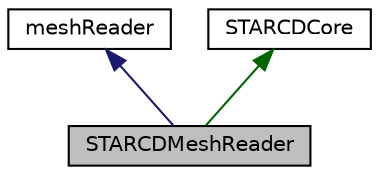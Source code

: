 digraph "STARCDMeshReader"
{
  bgcolor="transparent";
  edge [fontname="Helvetica",fontsize="10",labelfontname="Helvetica",labelfontsize="10"];
  node [fontname="Helvetica",fontsize="10",shape=record];
  Node1 [label="STARCDMeshReader",height=0.2,width=0.4,color="black", fillcolor="grey75", style="filled" fontcolor="black"];
  Node2 -> Node1 [dir="back",color="midnightblue",fontsize="10",style="solid",fontname="Helvetica"];
  Node2 [label="meshReader",height=0.2,width=0.4,color="black",URL="$classFoam_1_1meshReader.html",tooltip="This class supports creating polyMeshes with baffles. "];
  Node3 -> Node1 [dir="back",color="darkgreen",fontsize="10",style="solid",fontname="Helvetica"];
  Node3 [label="STARCDCore",height=0.2,width=0.4,color="black",URL="$classFoam_1_1fileFormats_1_1STARCDCore.html",tooltip="Core routines used when reading/writing PROSTAR vrt/cel/bnd files. "];
}
